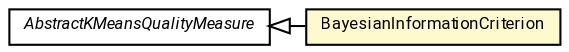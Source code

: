 #!/usr/local/bin/dot
#
# Class diagram 
# Generated by UMLGraph version R5_7_2-60-g0e99a6 (http://www.spinellis.gr/umlgraph/)
#

digraph G {
	graph [fontnames="svg"]
	edge [fontname="Roboto",fontsize=7,labelfontname="Roboto",labelfontsize=7,color="black"];
	node [fontname="Roboto",fontcolor="black",fontsize=8,shape=plaintext,margin=0,width=0,height=0];
	nodesep=0.15;
	ranksep=0.25;
	rankdir=LR;
	// de.lmu.ifi.dbs.elki.algorithm.clustering.kmeans.quality.BayesianInformationCriterion
	c1848204 [label=<<table title="de.lmu.ifi.dbs.elki.algorithm.clustering.kmeans.quality.BayesianInformationCriterion" border="0" cellborder="1" cellspacing="0" cellpadding="2" bgcolor="lemonChiffon" href="BayesianInformationCriterion.html" target="_parent">
		<tr><td><table border="0" cellspacing="0" cellpadding="1">
		<tr><td align="center" balign="center"> <font face="Roboto">BayesianInformationCriterion</font> </td></tr>
		</table></td></tr>
		</table>>, URL="BayesianInformationCriterion.html"];
	// de.lmu.ifi.dbs.elki.algorithm.clustering.kmeans.quality.AbstractKMeansQualityMeasure<O extends de.lmu.ifi.dbs.elki.data.NumberVector>
	c1848206 [label=<<table title="de.lmu.ifi.dbs.elki.algorithm.clustering.kmeans.quality.AbstractKMeansQualityMeasure" border="0" cellborder="1" cellspacing="0" cellpadding="2" href="AbstractKMeansQualityMeasure.html" target="_parent">
		<tr><td><table border="0" cellspacing="0" cellpadding="1">
		<tr><td align="center" balign="center"> <font face="Roboto"><i>AbstractKMeansQualityMeasure</i></font> </td></tr>
		</table></td></tr>
		</table>>, URL="AbstractKMeansQualityMeasure.html"];
	// de.lmu.ifi.dbs.elki.algorithm.clustering.kmeans.quality.BayesianInformationCriterion extends de.lmu.ifi.dbs.elki.algorithm.clustering.kmeans.quality.AbstractKMeansQualityMeasure<O extends de.lmu.ifi.dbs.elki.data.NumberVector>
	c1848206 -> c1848204 [arrowtail=empty,dir=back,weight=10];
}

